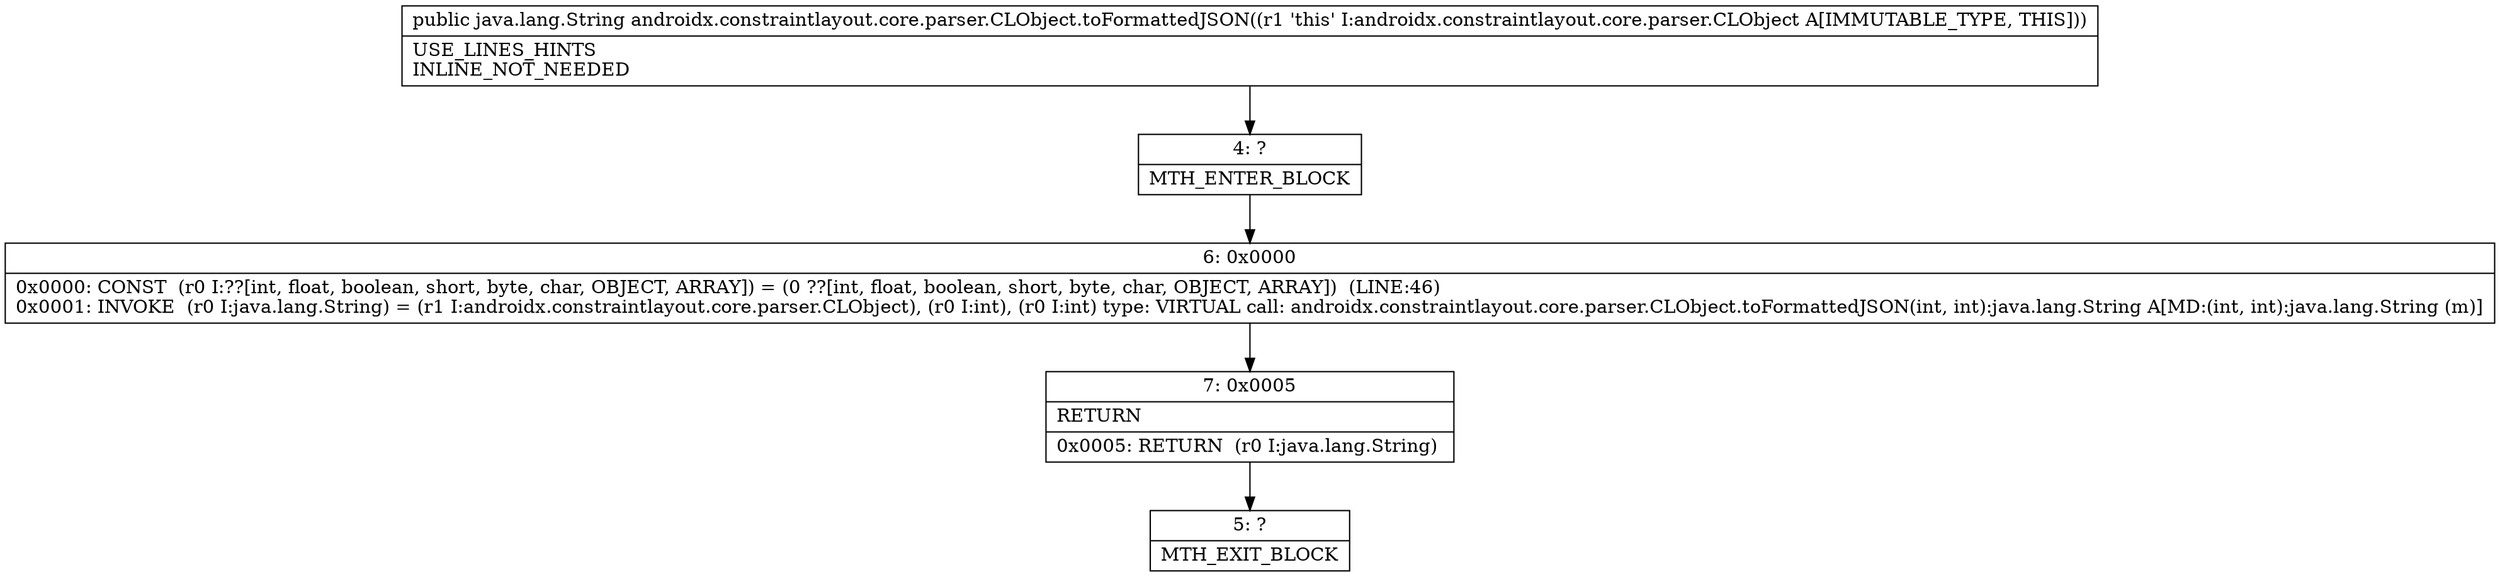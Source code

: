 digraph "CFG forandroidx.constraintlayout.core.parser.CLObject.toFormattedJSON()Ljava\/lang\/String;" {
Node_4 [shape=record,label="{4\:\ ?|MTH_ENTER_BLOCK\l}"];
Node_6 [shape=record,label="{6\:\ 0x0000|0x0000: CONST  (r0 I:??[int, float, boolean, short, byte, char, OBJECT, ARRAY]) = (0 ??[int, float, boolean, short, byte, char, OBJECT, ARRAY])  (LINE:46)\l0x0001: INVOKE  (r0 I:java.lang.String) = (r1 I:androidx.constraintlayout.core.parser.CLObject), (r0 I:int), (r0 I:int) type: VIRTUAL call: androidx.constraintlayout.core.parser.CLObject.toFormattedJSON(int, int):java.lang.String A[MD:(int, int):java.lang.String (m)]\l}"];
Node_7 [shape=record,label="{7\:\ 0x0005|RETURN\l|0x0005: RETURN  (r0 I:java.lang.String) \l}"];
Node_5 [shape=record,label="{5\:\ ?|MTH_EXIT_BLOCK\l}"];
MethodNode[shape=record,label="{public java.lang.String androidx.constraintlayout.core.parser.CLObject.toFormattedJSON((r1 'this' I:androidx.constraintlayout.core.parser.CLObject A[IMMUTABLE_TYPE, THIS]))  | USE_LINES_HINTS\lINLINE_NOT_NEEDED\l}"];
MethodNode -> Node_4;Node_4 -> Node_6;
Node_6 -> Node_7;
Node_7 -> Node_5;
}

